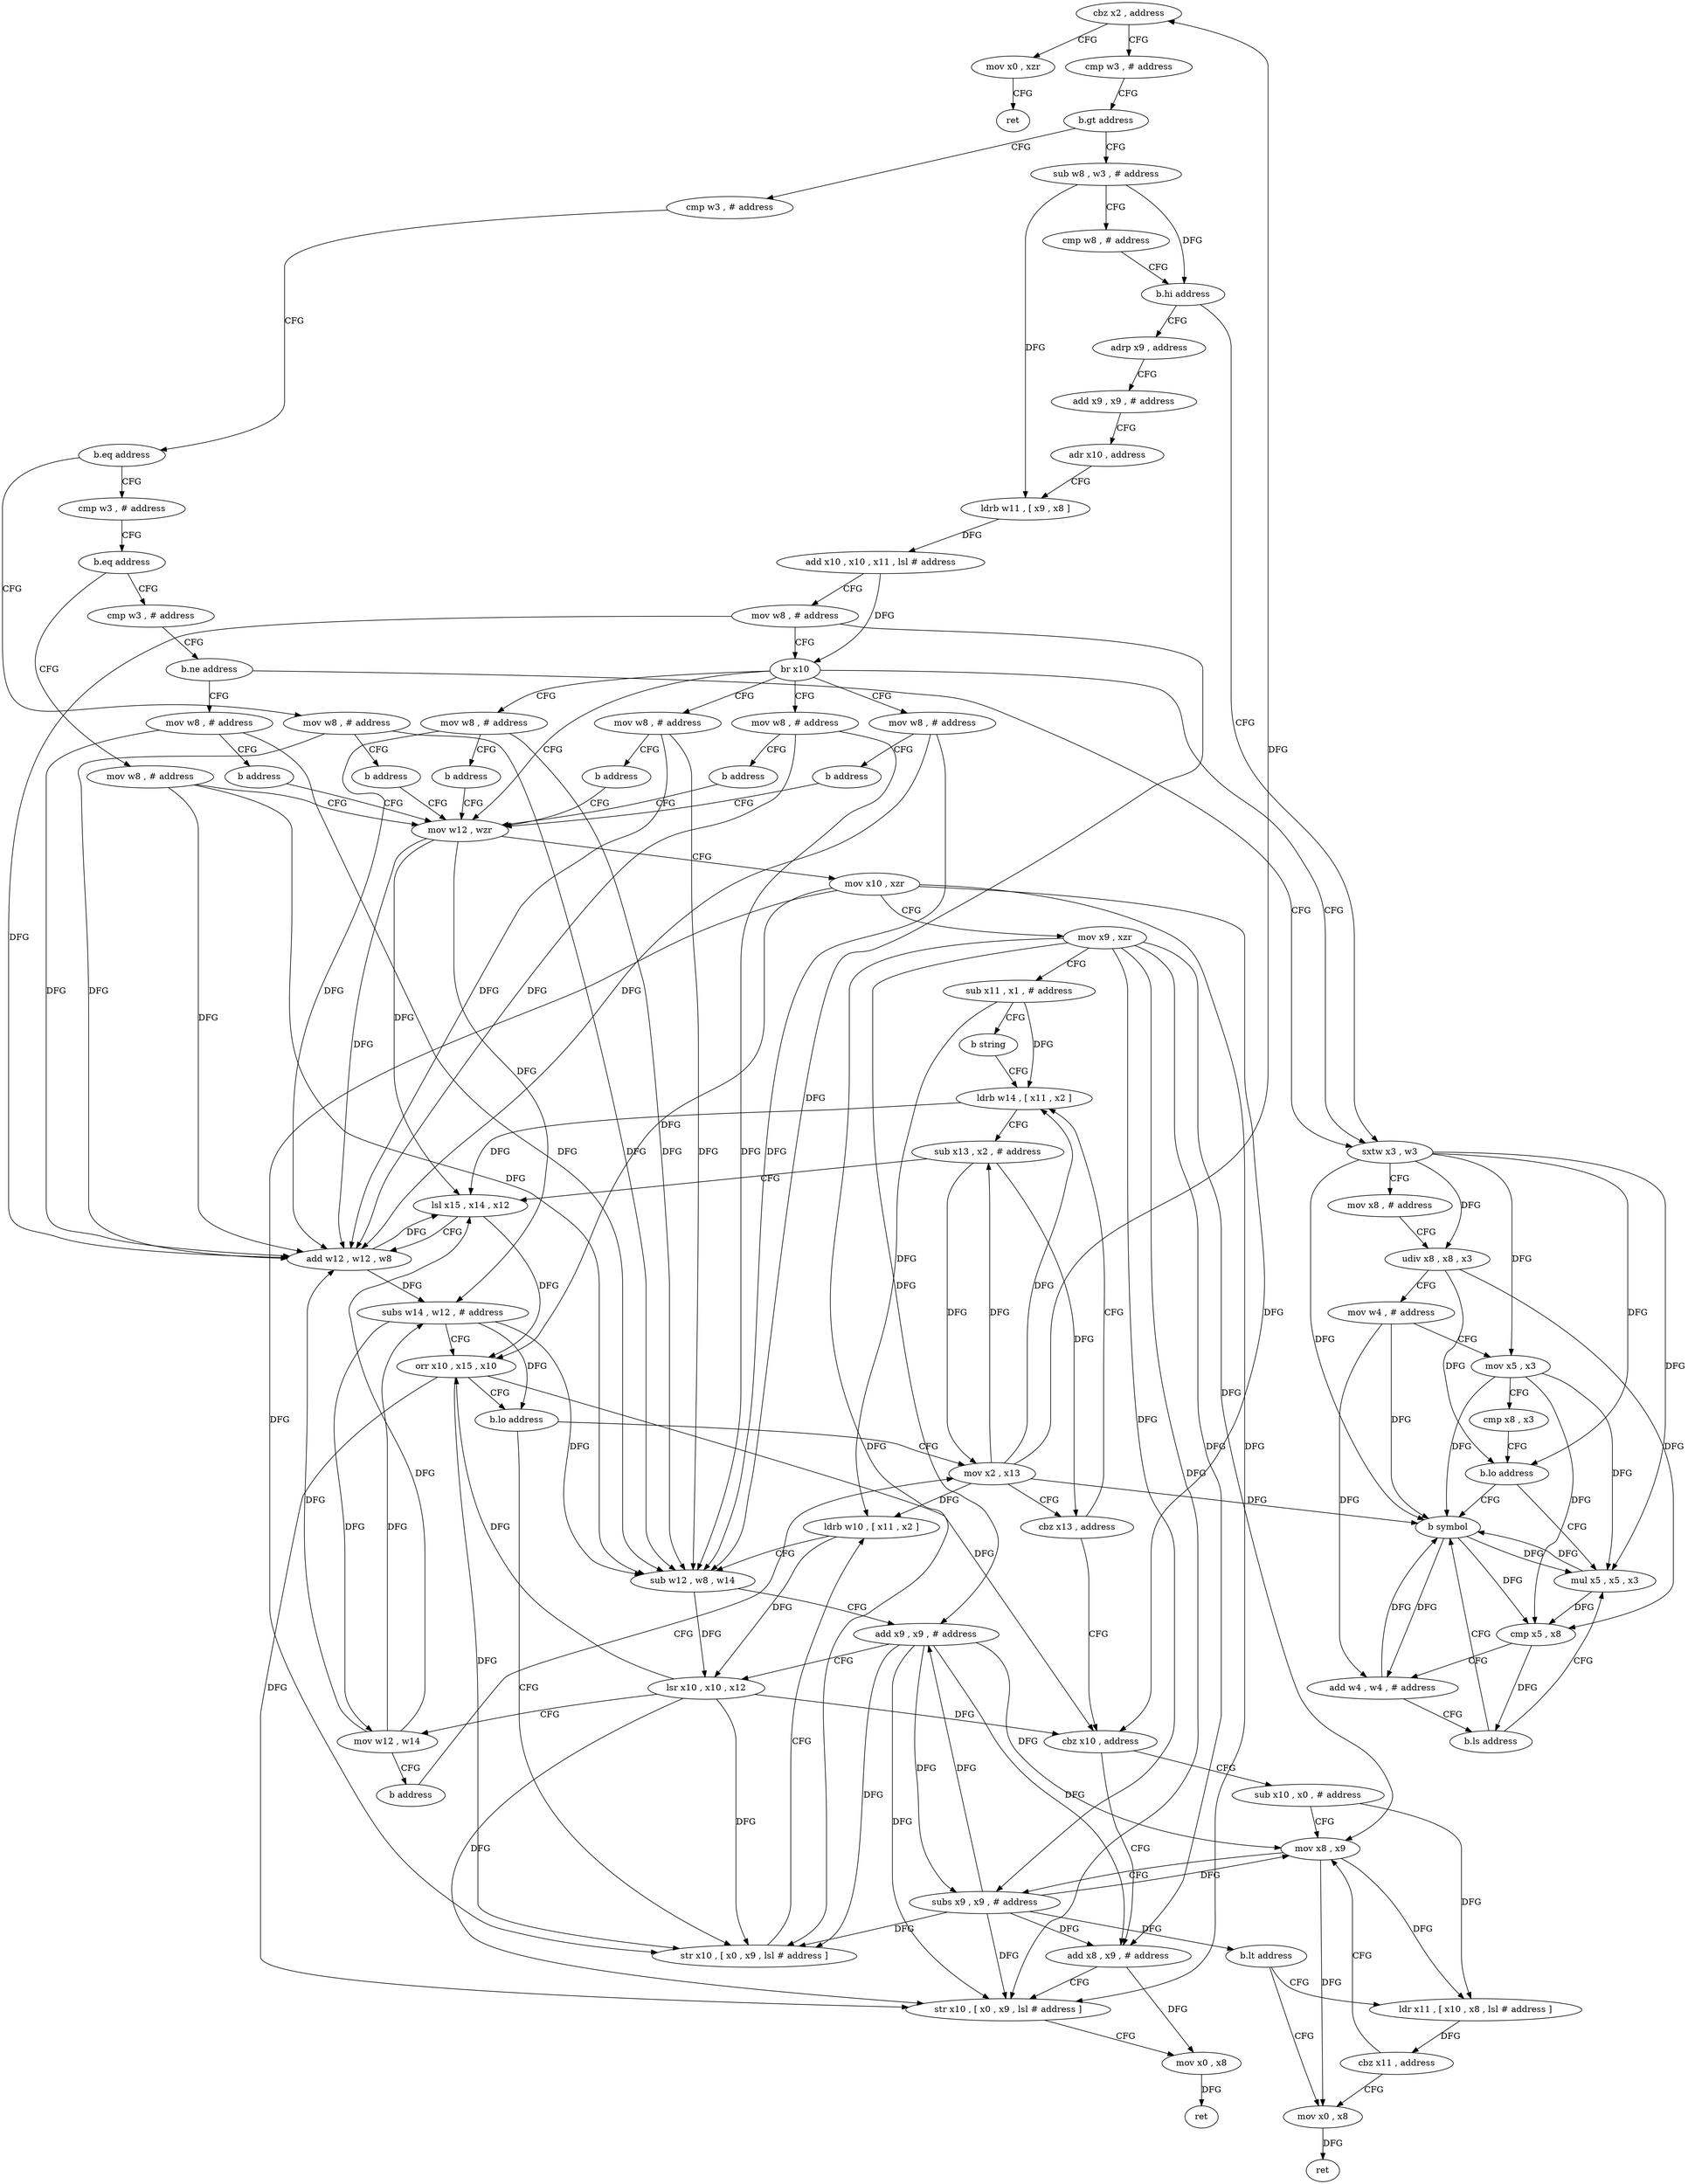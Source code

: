 digraph "func" {
"4226600" [label = "cbz x2 , address" ]
"4226660" [label = "mov x0 , xzr" ]
"4226604" [label = "cmp w3 , # address" ]
"4226664" [label = "ret" ]
"4226608" [label = "b.gt address" ]
"4226668" [label = "cmp w3 , # address" ]
"4226612" [label = "sub w8 , w3 , # address" ]
"4226672" [label = "b.eq address" ]
"4226724" [label = "mov w8 , # address" ]
"4226676" [label = "cmp w3 , # address" ]
"4226616" [label = "cmp w8 , # address" ]
"4226620" [label = "b.hi address" ]
"4226872" [label = "sxtw x3 , w3" ]
"4226624" [label = "adrp x9 , address" ]
"4226728" [label = "b address" ]
"4226736" [label = "mov w12 , wzr" ]
"4226680" [label = "b.eq address" ]
"4226732" [label = "mov w8 , # address" ]
"4226684" [label = "cmp w3 , # address" ]
"4226876" [label = "mov x8 , # address" ]
"4226880" [label = "udiv x8 , x8 , x3" ]
"4226884" [label = "mov w4 , # address" ]
"4226888" [label = "mov x5 , x3" ]
"4226892" [label = "cmp x8 , x3" ]
"4226896" [label = "b.lo address" ]
"4226916" [label = "b symbol" ]
"4226900" [label = "mul x5 , x5 , x3" ]
"4226628" [label = "add x9 , x9 , # address" ]
"4226632" [label = "adr x10 , address" ]
"4226636" [label = "ldrb w11 , [ x9 , x8 ]" ]
"4226640" [label = "add x10 , x10 , x11 , lsl # address" ]
"4226644" [label = "mov w8 , # address" ]
"4226648" [label = "br x10" ]
"4226652" [label = "mov w8 , # address" ]
"4226700" [label = "mov w8 , # address" ]
"4226708" [label = "mov w8 , # address" ]
"4226716" [label = "mov w8 , # address" ]
"4226740" [label = "mov x10 , xzr" ]
"4226744" [label = "mov x9 , xzr" ]
"4226748" [label = "sub x11 , x1 , # address" ]
"4226752" [label = "b string" ]
"4226764" [label = "ldrb w14 , [ x11 , x2 ]" ]
"4226688" [label = "b.ne address" ]
"4226692" [label = "mov w8 , # address" ]
"4226904" [label = "cmp x5 , x8" ]
"4226908" [label = "add w4 , w4 , # address" ]
"4226912" [label = "b.ls address" ]
"4226656" [label = "b address" ]
"4226704" [label = "b address" ]
"4226712" [label = "b address" ]
"4226720" [label = "b address" ]
"4226768" [label = "sub x13 , x2 , # address" ]
"4226772" [label = "lsl x15 , x14 , x12" ]
"4226776" [label = "add w12 , w12 , w8" ]
"4226780" [label = "subs w14 , w12 , # address" ]
"4226784" [label = "orr x10 , x15 , x10" ]
"4226788" [label = "b.lo address" ]
"4226756" [label = "mov x2 , x13" ]
"4226792" [label = "str x10 , [ x0 , x9 , lsl # address ]" ]
"4226696" [label = "b address" ]
"4226760" [label = "cbz x13 , address" ]
"4226820" [label = "cbz x10 , address" ]
"4226796" [label = "ldrb w10 , [ x11 , x2 ]" ]
"4226800" [label = "sub w12 , w8 , w14" ]
"4226804" [label = "add x9 , x9 , # address" ]
"4226808" [label = "lsr x10 , x10 , x12" ]
"4226812" [label = "mov w12 , w14" ]
"4226816" [label = "b address" ]
"4226840" [label = "sub x10 , x0 , # address" ]
"4226824" [label = "add x8 , x9 , # address" ]
"4226844" [label = "mov x8 , x9" ]
"4226828" [label = "str x10 , [ x0 , x9 , lsl # address ]" ]
"4226832" [label = "mov x0 , x8" ]
"4226836" [label = "ret" ]
"4226864" [label = "mov x0 , x8" ]
"4226868" [label = "ret" ]
"4226856" [label = "ldr x11 , [ x10 , x8 , lsl # address ]" ]
"4226860" [label = "cbz x11 , address" ]
"4226848" [label = "subs x9 , x9 , # address" ]
"4226852" [label = "b.lt address" ]
"4226600" -> "4226660" [ label = "CFG" ]
"4226600" -> "4226604" [ label = "CFG" ]
"4226660" -> "4226664" [ label = "CFG" ]
"4226604" -> "4226608" [ label = "CFG" ]
"4226608" -> "4226668" [ label = "CFG" ]
"4226608" -> "4226612" [ label = "CFG" ]
"4226668" -> "4226672" [ label = "CFG" ]
"4226612" -> "4226616" [ label = "CFG" ]
"4226612" -> "4226620" [ label = "DFG" ]
"4226612" -> "4226636" [ label = "DFG" ]
"4226672" -> "4226724" [ label = "CFG" ]
"4226672" -> "4226676" [ label = "CFG" ]
"4226724" -> "4226728" [ label = "CFG" ]
"4226724" -> "4226776" [ label = "DFG" ]
"4226724" -> "4226800" [ label = "DFG" ]
"4226676" -> "4226680" [ label = "CFG" ]
"4226616" -> "4226620" [ label = "CFG" ]
"4226620" -> "4226872" [ label = "CFG" ]
"4226620" -> "4226624" [ label = "CFG" ]
"4226872" -> "4226876" [ label = "CFG" ]
"4226872" -> "4226880" [ label = "DFG" ]
"4226872" -> "4226888" [ label = "DFG" ]
"4226872" -> "4226896" [ label = "DFG" ]
"4226872" -> "4226916" [ label = "DFG" ]
"4226872" -> "4226900" [ label = "DFG" ]
"4226624" -> "4226628" [ label = "CFG" ]
"4226728" -> "4226736" [ label = "CFG" ]
"4226736" -> "4226740" [ label = "CFG" ]
"4226736" -> "4226772" [ label = "DFG" ]
"4226736" -> "4226776" [ label = "DFG" ]
"4226736" -> "4226780" [ label = "DFG" ]
"4226680" -> "4226732" [ label = "CFG" ]
"4226680" -> "4226684" [ label = "CFG" ]
"4226732" -> "4226736" [ label = "CFG" ]
"4226732" -> "4226776" [ label = "DFG" ]
"4226732" -> "4226800" [ label = "DFG" ]
"4226684" -> "4226688" [ label = "CFG" ]
"4226876" -> "4226880" [ label = "CFG" ]
"4226880" -> "4226884" [ label = "CFG" ]
"4226880" -> "4226896" [ label = "DFG" ]
"4226880" -> "4226904" [ label = "DFG" ]
"4226884" -> "4226888" [ label = "CFG" ]
"4226884" -> "4226916" [ label = "DFG" ]
"4226884" -> "4226908" [ label = "DFG" ]
"4226888" -> "4226892" [ label = "CFG" ]
"4226888" -> "4226916" [ label = "DFG" ]
"4226888" -> "4226900" [ label = "DFG" ]
"4226888" -> "4226904" [ label = "DFG" ]
"4226892" -> "4226896" [ label = "CFG" ]
"4226896" -> "4226916" [ label = "CFG" ]
"4226896" -> "4226900" [ label = "CFG" ]
"4226916" -> "4226908" [ label = "DFG" ]
"4226916" -> "4226900" [ label = "DFG" ]
"4226916" -> "4226904" [ label = "DFG" ]
"4226900" -> "4226904" [ label = "DFG" ]
"4226900" -> "4226916" [ label = "DFG" ]
"4226628" -> "4226632" [ label = "CFG" ]
"4226632" -> "4226636" [ label = "CFG" ]
"4226636" -> "4226640" [ label = "DFG" ]
"4226640" -> "4226644" [ label = "CFG" ]
"4226640" -> "4226648" [ label = "DFG" ]
"4226644" -> "4226648" [ label = "CFG" ]
"4226644" -> "4226776" [ label = "DFG" ]
"4226644" -> "4226800" [ label = "DFG" ]
"4226648" -> "4226652" [ label = "CFG" ]
"4226648" -> "4226700" [ label = "CFG" ]
"4226648" -> "4226708" [ label = "CFG" ]
"4226648" -> "4226716" [ label = "CFG" ]
"4226648" -> "4226736" [ label = "CFG" ]
"4226648" -> "4226872" [ label = "CFG" ]
"4226652" -> "4226656" [ label = "CFG" ]
"4226652" -> "4226776" [ label = "DFG" ]
"4226652" -> "4226800" [ label = "DFG" ]
"4226700" -> "4226704" [ label = "CFG" ]
"4226700" -> "4226776" [ label = "DFG" ]
"4226700" -> "4226800" [ label = "DFG" ]
"4226708" -> "4226712" [ label = "CFG" ]
"4226708" -> "4226776" [ label = "DFG" ]
"4226708" -> "4226800" [ label = "DFG" ]
"4226716" -> "4226720" [ label = "CFG" ]
"4226716" -> "4226776" [ label = "DFG" ]
"4226716" -> "4226800" [ label = "DFG" ]
"4226740" -> "4226744" [ label = "CFG" ]
"4226740" -> "4226784" [ label = "DFG" ]
"4226740" -> "4226792" [ label = "DFG" ]
"4226740" -> "4226820" [ label = "DFG" ]
"4226740" -> "4226828" [ label = "DFG" ]
"4226744" -> "4226748" [ label = "CFG" ]
"4226744" -> "4226792" [ label = "DFG" ]
"4226744" -> "4226804" [ label = "DFG" ]
"4226744" -> "4226824" [ label = "DFG" ]
"4226744" -> "4226828" [ label = "DFG" ]
"4226744" -> "4226844" [ label = "DFG" ]
"4226744" -> "4226848" [ label = "DFG" ]
"4226748" -> "4226752" [ label = "CFG" ]
"4226748" -> "4226764" [ label = "DFG" ]
"4226748" -> "4226796" [ label = "DFG" ]
"4226752" -> "4226764" [ label = "CFG" ]
"4226764" -> "4226768" [ label = "CFG" ]
"4226764" -> "4226772" [ label = "DFG" ]
"4226688" -> "4226872" [ label = "CFG" ]
"4226688" -> "4226692" [ label = "CFG" ]
"4226692" -> "4226696" [ label = "CFG" ]
"4226692" -> "4226776" [ label = "DFG" ]
"4226692" -> "4226800" [ label = "DFG" ]
"4226904" -> "4226908" [ label = "CFG" ]
"4226904" -> "4226912" [ label = "DFG" ]
"4226908" -> "4226912" [ label = "CFG" ]
"4226908" -> "4226916" [ label = "DFG" ]
"4226912" -> "4226900" [ label = "CFG" ]
"4226912" -> "4226916" [ label = "CFG" ]
"4226656" -> "4226736" [ label = "CFG" ]
"4226704" -> "4226736" [ label = "CFG" ]
"4226712" -> "4226736" [ label = "CFG" ]
"4226720" -> "4226736" [ label = "CFG" ]
"4226768" -> "4226772" [ label = "CFG" ]
"4226768" -> "4226756" [ label = "DFG" ]
"4226768" -> "4226760" [ label = "DFG" ]
"4226772" -> "4226776" [ label = "CFG" ]
"4226772" -> "4226784" [ label = "DFG" ]
"4226776" -> "4226780" [ label = "DFG" ]
"4226776" -> "4226772" [ label = "DFG" ]
"4226780" -> "4226784" [ label = "CFG" ]
"4226780" -> "4226800" [ label = "DFG" ]
"4226780" -> "4226812" [ label = "DFG" ]
"4226780" -> "4226788" [ label = "DFG" ]
"4226784" -> "4226788" [ label = "CFG" ]
"4226784" -> "4226792" [ label = "DFG" ]
"4226784" -> "4226820" [ label = "DFG" ]
"4226784" -> "4226828" [ label = "DFG" ]
"4226788" -> "4226756" [ label = "CFG" ]
"4226788" -> "4226792" [ label = "CFG" ]
"4226756" -> "4226760" [ label = "CFG" ]
"4226756" -> "4226600" [ label = "DFG" ]
"4226756" -> "4226764" [ label = "DFG" ]
"4226756" -> "4226768" [ label = "DFG" ]
"4226756" -> "4226916" [ label = "DFG" ]
"4226756" -> "4226796" [ label = "DFG" ]
"4226792" -> "4226796" [ label = "CFG" ]
"4226696" -> "4226736" [ label = "CFG" ]
"4226760" -> "4226820" [ label = "CFG" ]
"4226760" -> "4226764" [ label = "CFG" ]
"4226820" -> "4226840" [ label = "CFG" ]
"4226820" -> "4226824" [ label = "CFG" ]
"4226796" -> "4226800" [ label = "CFG" ]
"4226796" -> "4226808" [ label = "DFG" ]
"4226800" -> "4226804" [ label = "CFG" ]
"4226800" -> "4226808" [ label = "DFG" ]
"4226804" -> "4226808" [ label = "CFG" ]
"4226804" -> "4226792" [ label = "DFG" ]
"4226804" -> "4226824" [ label = "DFG" ]
"4226804" -> "4226828" [ label = "DFG" ]
"4226804" -> "4226844" [ label = "DFG" ]
"4226804" -> "4226848" [ label = "DFG" ]
"4226808" -> "4226812" [ label = "CFG" ]
"4226808" -> "4226784" [ label = "DFG" ]
"4226808" -> "4226792" [ label = "DFG" ]
"4226808" -> "4226820" [ label = "DFG" ]
"4226808" -> "4226828" [ label = "DFG" ]
"4226812" -> "4226816" [ label = "CFG" ]
"4226812" -> "4226772" [ label = "DFG" ]
"4226812" -> "4226780" [ label = "DFG" ]
"4226812" -> "4226776" [ label = "DFG" ]
"4226816" -> "4226756" [ label = "CFG" ]
"4226840" -> "4226844" [ label = "CFG" ]
"4226840" -> "4226856" [ label = "DFG" ]
"4226824" -> "4226828" [ label = "CFG" ]
"4226824" -> "4226832" [ label = "DFG" ]
"4226844" -> "4226848" [ label = "CFG" ]
"4226844" -> "4226864" [ label = "DFG" ]
"4226844" -> "4226856" [ label = "DFG" ]
"4226828" -> "4226832" [ label = "CFG" ]
"4226832" -> "4226836" [ label = "DFG" ]
"4226864" -> "4226868" [ label = "DFG" ]
"4226856" -> "4226860" [ label = "DFG" ]
"4226860" -> "4226844" [ label = "CFG" ]
"4226860" -> "4226864" [ label = "CFG" ]
"4226848" -> "4226852" [ label = "DFG" ]
"4226848" -> "4226804" [ label = "DFG" ]
"4226848" -> "4226824" [ label = "DFG" ]
"4226848" -> "4226844" [ label = "DFG" ]
"4226848" -> "4226792" [ label = "DFG" ]
"4226848" -> "4226828" [ label = "DFG" ]
"4226852" -> "4226864" [ label = "CFG" ]
"4226852" -> "4226856" [ label = "CFG" ]
}
